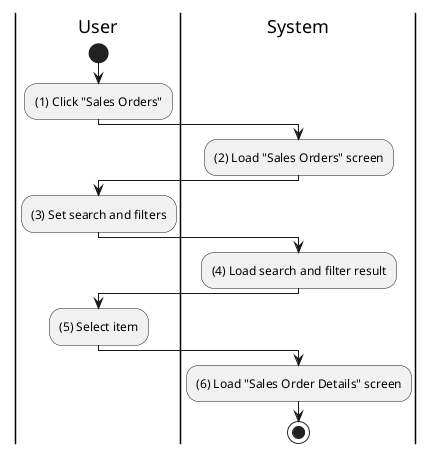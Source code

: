 @startuml sales-order-view
|u|User
|s|System

|u|
start
:(1) Click "Sales Orders";

|s|
:(2) Load "Sales Orders" screen;

|u|
:(3) Set search and filters;

|s|
:(4) Load search and filter result;

|u|
:(5) Select item;

|s|
:(6) Load "Sales Order Details" screen;
stop
@enduml